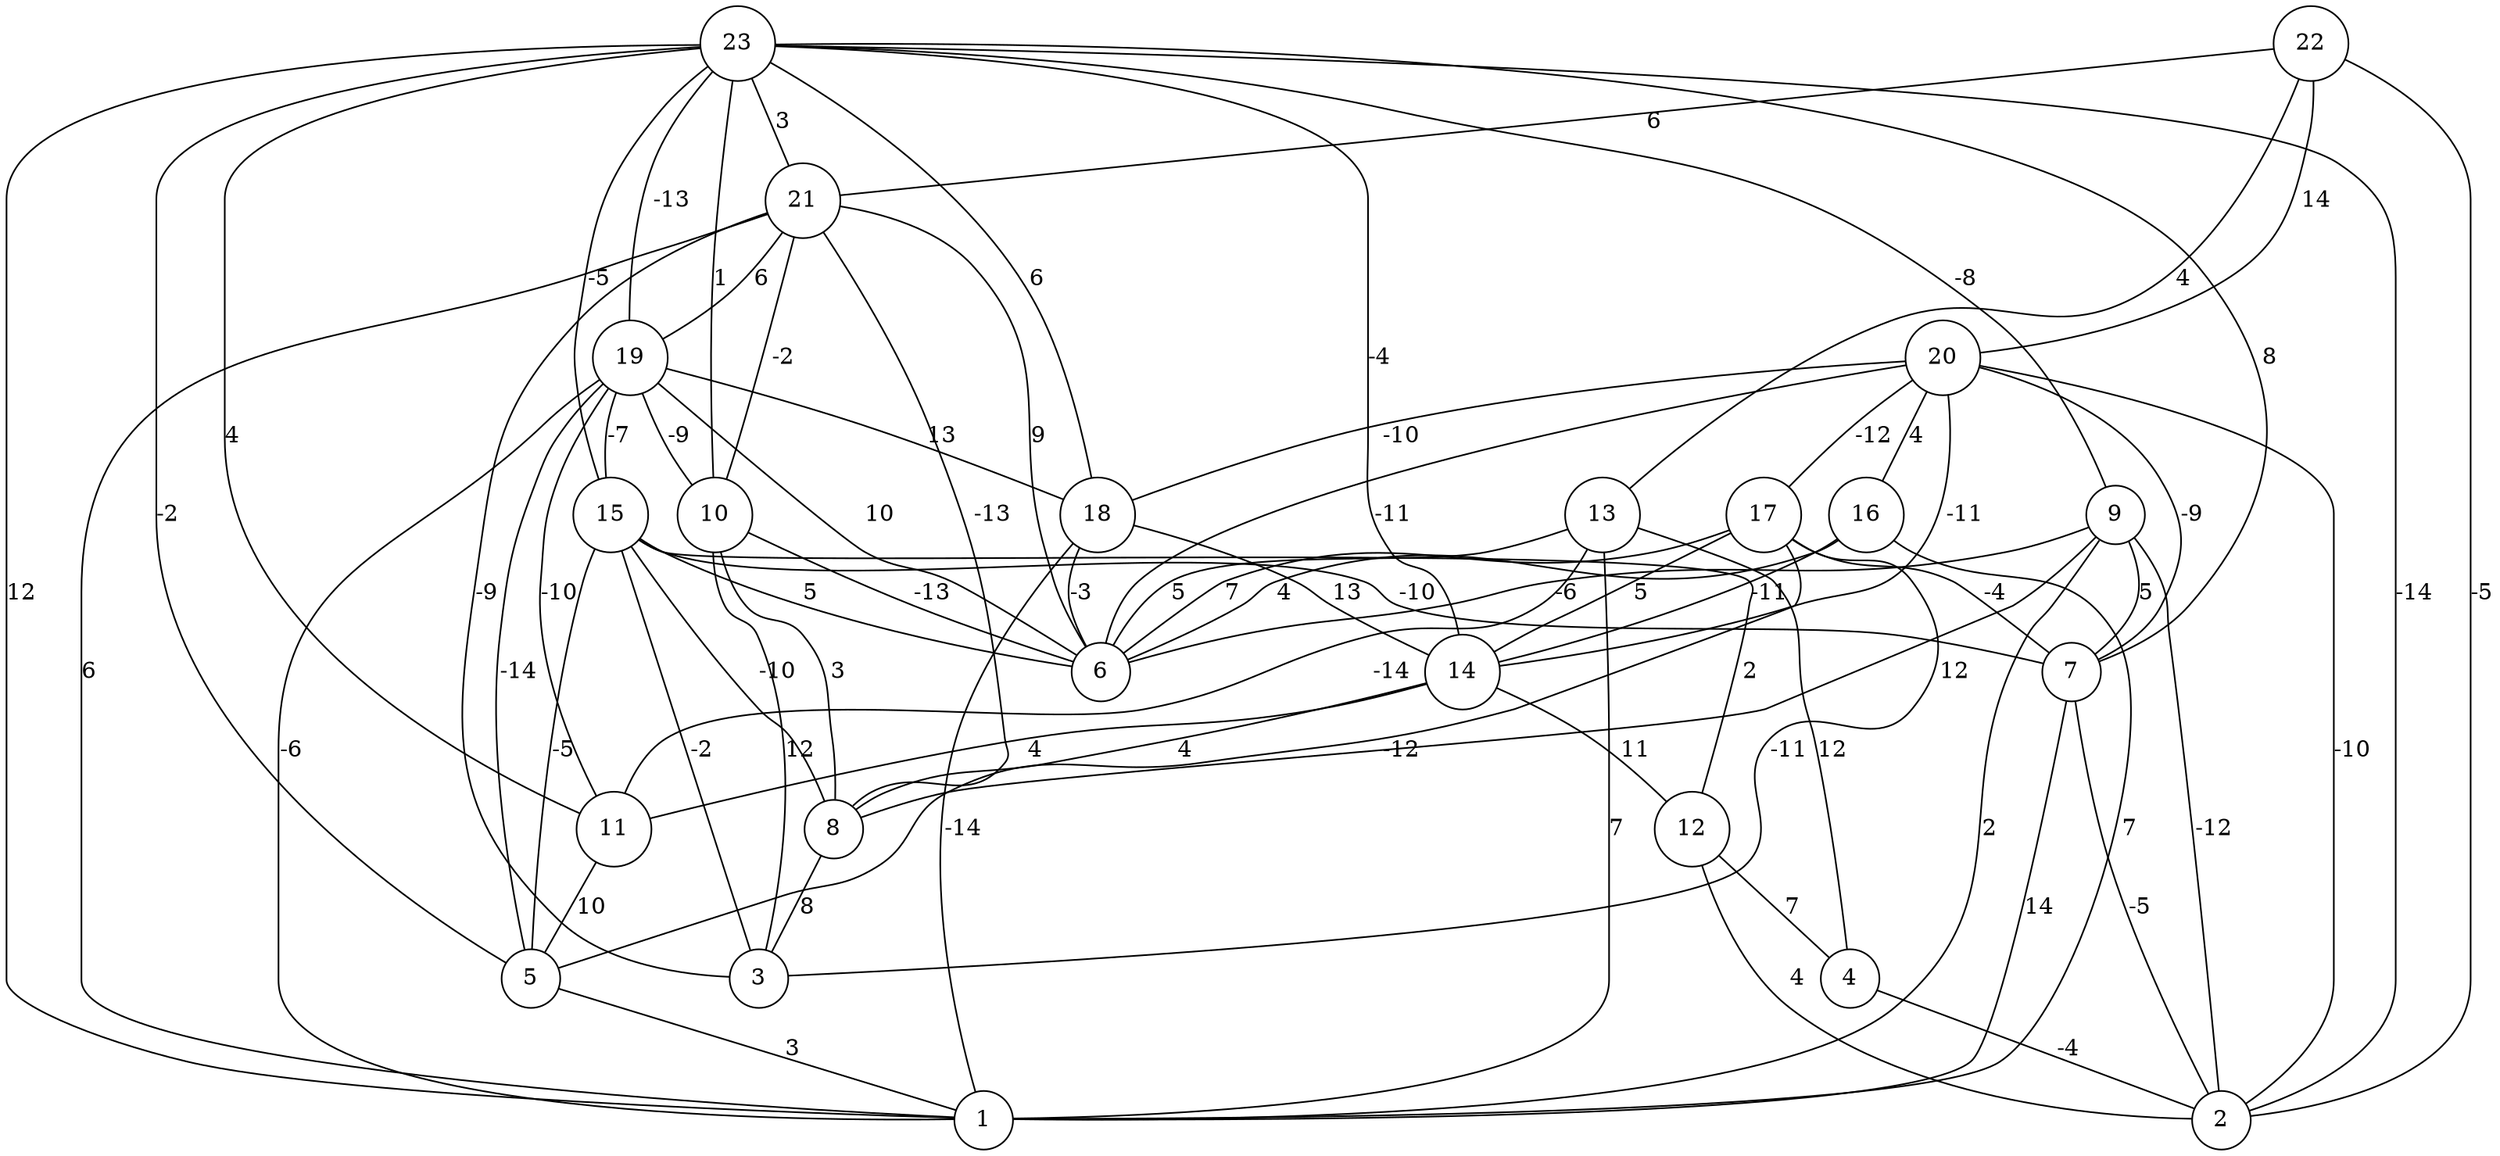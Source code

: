 graph { 
	 fontname="Helvetica,Arial,sans-serif" 
	 node [shape = circle]; 
	 23 -- 1 [label = "12"];
	 23 -- 2 [label = "-14"];
	 23 -- 5 [label = "-2"];
	 23 -- 7 [label = "8"];
	 23 -- 9 [label = "-8"];
	 23 -- 10 [label = "1"];
	 23 -- 11 [label = "4"];
	 23 -- 14 [label = "-4"];
	 23 -- 15 [label = "-5"];
	 23 -- 18 [label = "6"];
	 23 -- 19 [label = "-13"];
	 23 -- 21 [label = "3"];
	 22 -- 2 [label = "-5"];
	 22 -- 13 [label = "4"];
	 22 -- 20 [label = "14"];
	 22 -- 21 [label = "6"];
	 21 -- 1 [label = "6"];
	 21 -- 3 [label = "-9"];
	 21 -- 6 [label = "9"];
	 21 -- 8 [label = "-13"];
	 21 -- 10 [label = "-2"];
	 21 -- 19 [label = "6"];
	 20 -- 2 [label = "-10"];
	 20 -- 6 [label = "-11"];
	 20 -- 7 [label = "-9"];
	 20 -- 14 [label = "-11"];
	 20 -- 16 [label = "4"];
	 20 -- 17 [label = "-12"];
	 20 -- 18 [label = "-10"];
	 19 -- 1 [label = "-6"];
	 19 -- 5 [label = "-14"];
	 19 -- 6 [label = "10"];
	 19 -- 10 [label = "-9"];
	 19 -- 11 [label = "-10"];
	 19 -- 15 [label = "-7"];
	 19 -- 18 [label = "13"];
	 18 -- 1 [label = "-14"];
	 18 -- 6 [label = "-3"];
	 18 -- 14 [label = "13"];
	 17 -- 3 [label = "-11"];
	 17 -- 5 [label = "-12"];
	 17 -- 6 [label = "7"];
	 17 -- 7 [label = "-4"];
	 17 -- 14 [label = "5"];
	 16 -- 1 [label = "7"];
	 16 -- 6 [label = "4"];
	 16 -- 14 [label = "-11"];
	 15 -- 3 [label = "-2"];
	 15 -- 5 [label = "-5"];
	 15 -- 6 [label = "5"];
	 15 -- 7 [label = "-10"];
	 15 -- 8 [label = "-10"];
	 15 -- 12 [label = "2"];
	 14 -- 8 [label = "4"];
	 14 -- 11 [label = "4"];
	 14 -- 12 [label = "11"];
	 13 -- 1 [label = "7"];
	 13 -- 4 [label = "12"];
	 13 -- 6 [label = "5"];
	 13 -- 11 [label = "-14"];
	 12 -- 2 [label = "4"];
	 12 -- 4 [label = "7"];
	 11 -- 5 [label = "10"];
	 10 -- 3 [label = "12"];
	 10 -- 6 [label = "-13"];
	 10 -- 8 [label = "3"];
	 9 -- 1 [label = "2"];
	 9 -- 2 [label = "-12"];
	 9 -- 6 [label = "-6"];
	 9 -- 7 [label = "5"];
	 9 -- 8 [label = "12"];
	 8 -- 3 [label = "8"];
	 7 -- 1 [label = "14"];
	 7 -- 2 [label = "-5"];
	 5 -- 1 [label = "3"];
	 4 -- 2 [label = "-4"];
	 1;
	 2;
	 3;
	 4;
	 5;
	 6;
	 7;
	 8;
	 9;
	 10;
	 11;
	 12;
	 13;
	 14;
	 15;
	 16;
	 17;
	 18;
	 19;
	 20;
	 21;
	 22;
	 23;
}
